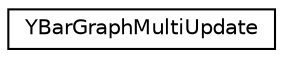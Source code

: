 digraph "Graphical Class Hierarchy"
{
 // LATEX_PDF_SIZE
  edge [fontname="Helvetica",fontsize="10",labelfontname="Helvetica",labelfontsize="10"];
  node [fontname="Helvetica",fontsize="10",shape=record];
  rankdir="LR";
  Node0 [label="YBarGraphMultiUpdate",height=0.2,width=0.4,color="black", fillcolor="white", style="filled",URL="$classYBarGraphMultiUpdate.html",tooltip=" "];
}
